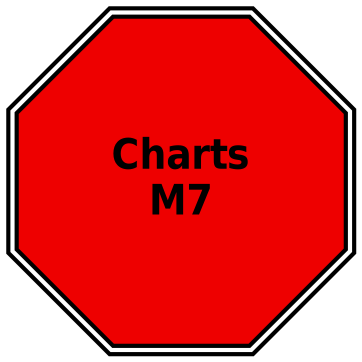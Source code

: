 digraph dependencies {
layers="one:two:three";
outputorder="edgesfirst";
nodesep=0.75;
Charts_M7 [layer="two"] [style="filled"] [height="2.2"] [shape="doubleoctagon"] [fontsize="20"] [fillcolor="red2"] [fontname="Helvetica-Narrow-Bold"] [fixedsize="true"] [label="Charts\nM7"] [width="2.2"] [penwidth="2"];
}